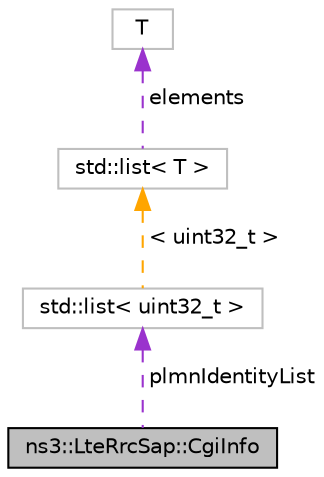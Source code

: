 digraph "ns3::LteRrcSap::CgiInfo"
{
 // LATEX_PDF_SIZE
  edge [fontname="Helvetica",fontsize="10",labelfontname="Helvetica",labelfontsize="10"];
  node [fontname="Helvetica",fontsize="10",shape=record];
  Node1 [label="ns3::LteRrcSap::CgiInfo",height=0.2,width=0.4,color="black", fillcolor="grey75", style="filled", fontcolor="black",tooltip="CgiInfo structure."];
  Node2 -> Node1 [dir="back",color="darkorchid3",fontsize="10",style="dashed",label=" plmnIdentityList" ,fontname="Helvetica"];
  Node2 [label="std::list\< uint32_t \>",height=0.2,width=0.4,color="grey75", fillcolor="white", style="filled",tooltip=" "];
  Node3 -> Node2 [dir="back",color="orange",fontsize="10",style="dashed",label=" \< uint32_t \>" ,fontname="Helvetica"];
  Node3 [label="std::list\< T \>",height=0.2,width=0.4,color="grey75", fillcolor="white", style="filled",tooltip=" "];
  Node4 -> Node3 [dir="back",color="darkorchid3",fontsize="10",style="dashed",label=" elements" ,fontname="Helvetica"];
  Node4 [label="T",height=0.2,width=0.4,color="grey75", fillcolor="white", style="filled",tooltip=" "];
}
